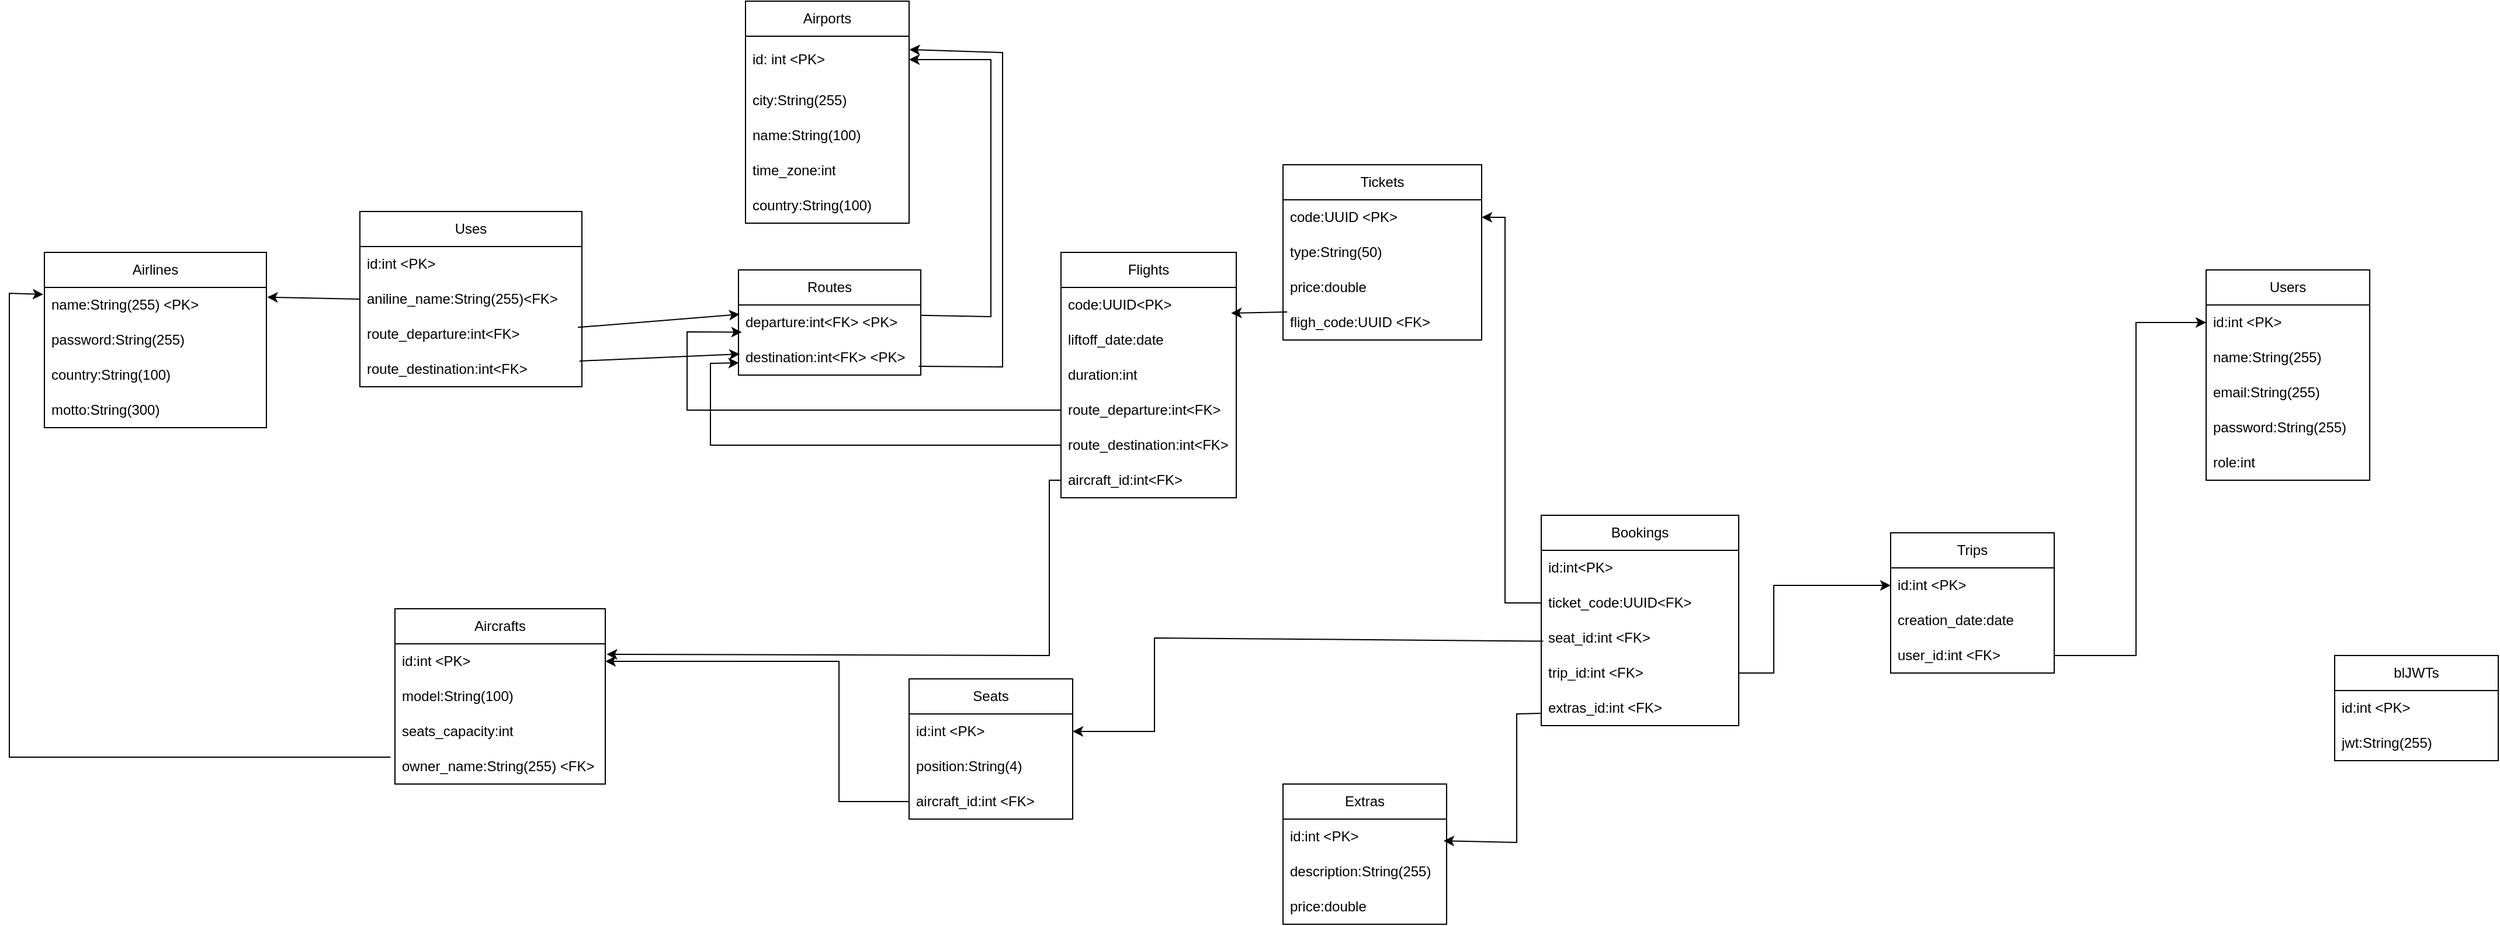 <mxfile version="27.0.3">
  <diagram name="Pagina-1" id="SnkwaN0tQogU3lnAb-OZ">
    <mxGraphModel dx="1777" dy="586" grid="1" gridSize="10" guides="1" tooltips="1" connect="1" arrows="1" fold="1" page="1" pageScale="1" pageWidth="827" pageHeight="1169" math="0" shadow="0">
      <root>
        <mxCell id="0" />
        <mxCell id="1" parent="0" />
        <mxCell id="CWl69X-RW4L_jbVbcyJP-1" value="Airlines" style="swimlane;fontStyle=0;childLayout=stackLayout;horizontal=1;startSize=30;horizontalStack=0;resizeParent=1;resizeParentMax=0;resizeLast=0;collapsible=1;marginBottom=0;whiteSpace=wrap;html=1;" parent="1" vertex="1">
          <mxGeometry x="-180" y="235" width="190" height="150" as="geometry" />
        </mxCell>
        <mxCell id="CWl69X-RW4L_jbVbcyJP-2" value="name:String(255) &amp;lt;PK&amp;gt;" style="text;strokeColor=none;fillColor=none;align=left;verticalAlign=middle;spacingLeft=4;spacingRight=4;overflow=hidden;points=[[0,0.5],[1,0.5]];portConstraint=eastwest;rotatable=0;whiteSpace=wrap;html=1;" parent="CWl69X-RW4L_jbVbcyJP-1" vertex="1">
          <mxGeometry y="30" width="190" height="30" as="geometry" />
        </mxCell>
        <mxCell id="CWl69X-RW4L_jbVbcyJP-3" value="password:String(255)" style="text;strokeColor=none;fillColor=none;align=left;verticalAlign=middle;spacingLeft=4;spacingRight=4;overflow=hidden;points=[[0,0.5],[1,0.5]];portConstraint=eastwest;rotatable=0;whiteSpace=wrap;html=1;" parent="CWl69X-RW4L_jbVbcyJP-1" vertex="1">
          <mxGeometry y="60" width="190" height="30" as="geometry" />
        </mxCell>
        <mxCell id="CWl69X-RW4L_jbVbcyJP-4" value="country:String(100)" style="text;strokeColor=none;fillColor=none;align=left;verticalAlign=middle;spacingLeft=4;spacingRight=4;overflow=hidden;points=[[0,0.5],[1,0.5]];portConstraint=eastwest;rotatable=0;whiteSpace=wrap;html=1;" parent="CWl69X-RW4L_jbVbcyJP-1" vertex="1">
          <mxGeometry y="90" width="190" height="30" as="geometry" />
        </mxCell>
        <mxCell id="CWl69X-RW4L_jbVbcyJP-92" value="motto:String(300)" style="text;strokeColor=none;fillColor=none;align=left;verticalAlign=middle;spacingLeft=4;spacingRight=4;overflow=hidden;points=[[0,0.5],[1,0.5]];portConstraint=eastwest;rotatable=0;whiteSpace=wrap;html=1;" parent="CWl69X-RW4L_jbVbcyJP-1" vertex="1">
          <mxGeometry y="120" width="190" height="30" as="geometry" />
        </mxCell>
        <mxCell id="CWl69X-RW4L_jbVbcyJP-5" value="Routes" style="swimlane;fontStyle=0;childLayout=stackLayout;horizontal=1;startSize=30;horizontalStack=0;resizeParent=1;resizeParentMax=0;resizeLast=0;collapsible=1;marginBottom=0;whiteSpace=wrap;html=1;" parent="1" vertex="1">
          <mxGeometry x="414" y="250" width="156" height="90" as="geometry" />
        </mxCell>
        <mxCell id="CWl69X-RW4L_jbVbcyJP-7" value="departure:int&amp;lt;FK&amp;gt; &amp;lt;PK&amp;gt;" style="text;strokeColor=none;fillColor=none;align=left;verticalAlign=middle;spacingLeft=4;spacingRight=4;overflow=hidden;points=[[0,0.5],[1,0.5]];portConstraint=eastwest;rotatable=0;whiteSpace=wrap;html=1;" parent="CWl69X-RW4L_jbVbcyJP-5" vertex="1">
          <mxGeometry y="30" width="156" height="30" as="geometry" />
        </mxCell>
        <mxCell id="CWl69X-RW4L_jbVbcyJP-8" value="destination:int&amp;lt;FK&amp;gt; &amp;lt;PK&amp;gt;" style="text;strokeColor=none;fillColor=none;align=left;verticalAlign=middle;spacingLeft=4;spacingRight=4;overflow=hidden;points=[[0,0.5],[1,0.5]];portConstraint=eastwest;rotatable=0;whiteSpace=wrap;html=1;" parent="CWl69X-RW4L_jbVbcyJP-5" vertex="1">
          <mxGeometry y="60" width="156" height="30" as="geometry" />
        </mxCell>
        <mxCell id="CWl69X-RW4L_jbVbcyJP-9" value="Users" style="swimlane;fontStyle=0;childLayout=stackLayout;horizontal=1;startSize=30;horizontalStack=0;resizeParent=1;resizeParentMax=0;resizeLast=0;collapsible=1;marginBottom=0;whiteSpace=wrap;html=1;" parent="1" vertex="1">
          <mxGeometry x="1670" y="250" width="140" height="180" as="geometry" />
        </mxCell>
        <mxCell id="CWl69X-RW4L_jbVbcyJP-10" value="id:int &amp;lt;PK&amp;gt;" style="text;strokeColor=none;fillColor=none;align=left;verticalAlign=middle;spacingLeft=4;spacingRight=4;overflow=hidden;points=[[0,0.5],[1,0.5]];portConstraint=eastwest;rotatable=0;whiteSpace=wrap;html=1;" parent="CWl69X-RW4L_jbVbcyJP-9" vertex="1">
          <mxGeometry y="30" width="140" height="30" as="geometry" />
        </mxCell>
        <mxCell id="CWl69X-RW4L_jbVbcyJP-11" value="name:String(255)" style="text;strokeColor=none;fillColor=none;align=left;verticalAlign=middle;spacingLeft=4;spacingRight=4;overflow=hidden;points=[[0,0.5],[1,0.5]];portConstraint=eastwest;rotatable=0;whiteSpace=wrap;html=1;" parent="CWl69X-RW4L_jbVbcyJP-9" vertex="1">
          <mxGeometry y="60" width="140" height="30" as="geometry" />
        </mxCell>
        <mxCell id="I97rUNE9fbDE2aKJuluB-2" value="email:String(255)" style="text;strokeColor=none;fillColor=none;align=left;verticalAlign=middle;spacingLeft=4;spacingRight=4;overflow=hidden;points=[[0,0.5],[1,0.5]];portConstraint=eastwest;rotatable=0;whiteSpace=wrap;html=1;" parent="CWl69X-RW4L_jbVbcyJP-9" vertex="1">
          <mxGeometry y="90" width="140" height="30" as="geometry" />
        </mxCell>
        <mxCell id="CWl69X-RW4L_jbVbcyJP-12" value="password:String(255)" style="text;strokeColor=none;fillColor=none;align=left;verticalAlign=middle;spacingLeft=4;spacingRight=4;overflow=hidden;points=[[0,0.5],[1,0.5]];portConstraint=eastwest;rotatable=0;whiteSpace=wrap;html=1;" parent="CWl69X-RW4L_jbVbcyJP-9" vertex="1">
          <mxGeometry y="120" width="140" height="30" as="geometry" />
        </mxCell>
        <mxCell id="CWl69X-RW4L_jbVbcyJP-42" value="role:int" style="text;strokeColor=none;fillColor=none;align=left;verticalAlign=middle;spacingLeft=4;spacingRight=4;overflow=hidden;points=[[0,0.5],[1,0.5]];portConstraint=eastwest;rotatable=0;whiteSpace=wrap;html=1;" parent="CWl69X-RW4L_jbVbcyJP-9" vertex="1">
          <mxGeometry y="150" width="140" height="30" as="geometry" />
        </mxCell>
        <mxCell id="CWl69X-RW4L_jbVbcyJP-13" value="Tickets" style="swimlane;fontStyle=0;childLayout=stackLayout;horizontal=1;startSize=30;horizontalStack=0;resizeParent=1;resizeParentMax=0;resizeLast=0;collapsible=1;marginBottom=0;whiteSpace=wrap;html=1;" parent="1" vertex="1">
          <mxGeometry x="880" y="160" width="170" height="150" as="geometry" />
        </mxCell>
        <mxCell id="CWl69X-RW4L_jbVbcyJP-14" value="code:UUID &amp;lt;PK&amp;gt;" style="text;strokeColor=none;fillColor=none;align=left;verticalAlign=middle;spacingLeft=4;spacingRight=4;overflow=hidden;points=[[0,0.5],[1,0.5]];portConstraint=eastwest;rotatable=0;whiteSpace=wrap;html=1;" parent="CWl69X-RW4L_jbVbcyJP-13" vertex="1">
          <mxGeometry y="30" width="170" height="30" as="geometry" />
        </mxCell>
        <mxCell id="CWl69X-RW4L_jbVbcyJP-50" value="type:String(50)" style="text;strokeColor=none;fillColor=none;align=left;verticalAlign=middle;spacingLeft=4;spacingRight=4;overflow=hidden;points=[[0,0.5],[1,0.5]];portConstraint=eastwest;rotatable=0;whiteSpace=wrap;html=1;" parent="CWl69X-RW4L_jbVbcyJP-13" vertex="1">
          <mxGeometry y="60" width="170" height="30" as="geometry" />
        </mxCell>
        <mxCell id="CWl69X-RW4L_jbVbcyJP-16" value="price:double" style="text;strokeColor=none;fillColor=none;align=left;verticalAlign=middle;spacingLeft=4;spacingRight=4;overflow=hidden;points=[[0,0.5],[1,0.5]];portConstraint=eastwest;rotatable=0;whiteSpace=wrap;html=1;" parent="CWl69X-RW4L_jbVbcyJP-13" vertex="1">
          <mxGeometry y="90" width="170" height="30" as="geometry" />
        </mxCell>
        <mxCell id="CWl69X-RW4L_jbVbcyJP-15" value="fligh_code:UUID &amp;lt;FK&amp;gt;" style="text;strokeColor=none;fillColor=none;align=left;verticalAlign=middle;spacingLeft=4;spacingRight=4;overflow=hidden;points=[[0,0.5],[1,0.5]];portConstraint=eastwest;rotatable=0;whiteSpace=wrap;html=1;" parent="CWl69X-RW4L_jbVbcyJP-13" vertex="1">
          <mxGeometry y="120" width="170" height="30" as="geometry" />
        </mxCell>
        <mxCell id="CWl69X-RW4L_jbVbcyJP-17" value="Airports" style="swimlane;fontStyle=0;childLayout=stackLayout;horizontal=1;startSize=30;horizontalStack=0;resizeParent=1;resizeParentMax=0;resizeLast=0;collapsible=1;marginBottom=0;whiteSpace=wrap;html=1;" parent="1" vertex="1">
          <mxGeometry x="420" y="20" width="140" height="190" as="geometry" />
        </mxCell>
        <mxCell id="CWl69X-RW4L_jbVbcyJP-18" value="id: int &amp;lt;PK&amp;gt;" style="text;strokeColor=none;fillColor=none;align=left;verticalAlign=middle;spacingLeft=4;spacingRight=4;overflow=hidden;points=[[0,0.5],[1,0.5]];portConstraint=eastwest;rotatable=0;whiteSpace=wrap;html=1;" parent="CWl69X-RW4L_jbVbcyJP-17" vertex="1">
          <mxGeometry y="30" width="140" height="40" as="geometry" />
        </mxCell>
        <mxCell id="CWl69X-RW4L_jbVbcyJP-19" value="city:String(255)" style="text;strokeColor=none;fillColor=none;align=left;verticalAlign=middle;spacingLeft=4;spacingRight=4;overflow=hidden;points=[[0,0.5],[1,0.5]];portConstraint=eastwest;rotatable=0;whiteSpace=wrap;html=1;" parent="CWl69X-RW4L_jbVbcyJP-17" vertex="1">
          <mxGeometry y="70" width="140" height="30" as="geometry" />
        </mxCell>
        <mxCell id="CWl69X-RW4L_jbVbcyJP-20" value="name:String(100)" style="text;strokeColor=none;fillColor=none;align=left;verticalAlign=middle;spacingLeft=4;spacingRight=4;overflow=hidden;points=[[0,0.5],[1,0.5]];portConstraint=eastwest;rotatable=0;whiteSpace=wrap;html=1;" parent="CWl69X-RW4L_jbVbcyJP-17" vertex="1">
          <mxGeometry y="100" width="140" height="30" as="geometry" />
        </mxCell>
        <mxCell id="umwa_j6ilt4zhMHuV3hs-1" value="time_zone:int" style="text;strokeColor=none;fillColor=none;align=left;verticalAlign=middle;spacingLeft=4;spacingRight=4;overflow=hidden;points=[[0,0.5],[1,0.5]];portConstraint=eastwest;rotatable=0;whiteSpace=wrap;html=1;" parent="CWl69X-RW4L_jbVbcyJP-17" vertex="1">
          <mxGeometry y="130" width="140" height="30" as="geometry" />
        </mxCell>
        <mxCell id="I97rUNE9fbDE2aKJuluB-1" value="country:String(100)" style="text;strokeColor=none;fillColor=none;align=left;verticalAlign=middle;spacingLeft=4;spacingRight=4;overflow=hidden;points=[[0,0.5],[1,0.5]];portConstraint=eastwest;rotatable=0;whiteSpace=wrap;html=1;" parent="CWl69X-RW4L_jbVbcyJP-17" vertex="1">
          <mxGeometry y="160" width="140" height="30" as="geometry" />
        </mxCell>
        <mxCell id="CWl69X-RW4L_jbVbcyJP-21" value="Flights" style="swimlane;fontStyle=0;childLayout=stackLayout;horizontal=1;startSize=30;horizontalStack=0;resizeParent=1;resizeParentMax=0;resizeLast=0;collapsible=1;marginBottom=0;whiteSpace=wrap;html=1;" parent="1" vertex="1">
          <mxGeometry x="690" y="235" width="150" height="210" as="geometry" />
        </mxCell>
        <mxCell id="CWl69X-RW4L_jbVbcyJP-22" value="code:UUID&amp;lt;PK&amp;gt;" style="text;strokeColor=none;fillColor=none;align=left;verticalAlign=middle;spacingLeft=4;spacingRight=4;overflow=hidden;points=[[0,0.5],[1,0.5]];portConstraint=eastwest;rotatable=0;whiteSpace=wrap;html=1;" parent="CWl69X-RW4L_jbVbcyJP-21" vertex="1">
          <mxGeometry y="30" width="150" height="30" as="geometry" />
        </mxCell>
        <mxCell id="CWl69X-RW4L_jbVbcyJP-23" value="liftoff_date:date" style="text;strokeColor=none;fillColor=none;align=left;verticalAlign=middle;spacingLeft=4;spacingRight=4;overflow=hidden;points=[[0,0.5],[1,0.5]];portConstraint=eastwest;rotatable=0;whiteSpace=wrap;html=1;" parent="CWl69X-RW4L_jbVbcyJP-21" vertex="1">
          <mxGeometry y="60" width="150" height="30" as="geometry" />
        </mxCell>
        <mxCell id="CWl69X-RW4L_jbVbcyJP-47" value="duration:int" style="text;strokeColor=none;fillColor=none;align=left;verticalAlign=middle;spacingLeft=4;spacingRight=4;overflow=hidden;points=[[0,0.5],[1,0.5]];portConstraint=eastwest;rotatable=0;whiteSpace=wrap;html=1;" parent="CWl69X-RW4L_jbVbcyJP-21" vertex="1">
          <mxGeometry y="90" width="150" height="30" as="geometry" />
        </mxCell>
        <mxCell id="I97rUNE9fbDE2aKJuluB-5" value="route_departure:int&amp;lt;FK&amp;gt;" style="text;strokeColor=none;fillColor=none;align=left;verticalAlign=middle;spacingLeft=4;spacingRight=4;overflow=hidden;points=[[0,0.5],[1,0.5]];portConstraint=eastwest;rotatable=0;whiteSpace=wrap;html=1;" parent="CWl69X-RW4L_jbVbcyJP-21" vertex="1">
          <mxGeometry y="120" width="150" height="30" as="geometry" />
        </mxCell>
        <mxCell id="CWl69X-RW4L_jbVbcyJP-24" value="route_destination:int&amp;lt;FK&amp;gt;" style="text;strokeColor=none;fillColor=none;align=left;verticalAlign=middle;spacingLeft=4;spacingRight=4;overflow=hidden;points=[[0,0.5],[1,0.5]];portConstraint=eastwest;rotatable=0;whiteSpace=wrap;html=1;" parent="CWl69X-RW4L_jbVbcyJP-21" vertex="1">
          <mxGeometry y="150" width="150" height="30" as="geometry" />
        </mxCell>
        <mxCell id="CWl69X-RW4L_jbVbcyJP-58" value="aircraft_id:int&amp;lt;FK&amp;gt;" style="text;strokeColor=none;fillColor=none;align=left;verticalAlign=middle;spacingLeft=4;spacingRight=4;overflow=hidden;points=[[0,0.5],[1,0.5]];portConstraint=eastwest;rotatable=0;whiteSpace=wrap;html=1;" parent="CWl69X-RW4L_jbVbcyJP-21" vertex="1">
          <mxGeometry y="180" width="150" height="30" as="geometry" />
        </mxCell>
        <mxCell id="CWl69X-RW4L_jbVbcyJP-25" value="Trips" style="swimlane;fontStyle=0;childLayout=stackLayout;horizontal=1;startSize=30;horizontalStack=0;resizeParent=1;resizeParentMax=0;resizeLast=0;collapsible=1;marginBottom=0;whiteSpace=wrap;html=1;" parent="1" vertex="1">
          <mxGeometry x="1400" y="475" width="140" height="120" as="geometry" />
        </mxCell>
        <mxCell id="CWl69X-RW4L_jbVbcyJP-26" value="id:int &amp;lt;PK&amp;gt;" style="text;strokeColor=none;fillColor=none;align=left;verticalAlign=middle;spacingLeft=4;spacingRight=4;overflow=hidden;points=[[0,0.5],[1,0.5]];portConstraint=eastwest;rotatable=0;whiteSpace=wrap;html=1;" parent="CWl69X-RW4L_jbVbcyJP-25" vertex="1">
          <mxGeometry y="30" width="140" height="30" as="geometry" />
        </mxCell>
        <mxCell id="CWl69X-RW4L_jbVbcyJP-27" value="creation_date:date" style="text;strokeColor=none;fillColor=none;align=left;verticalAlign=middle;spacingLeft=4;spacingRight=4;overflow=hidden;points=[[0,0.5],[1,0.5]];portConstraint=eastwest;rotatable=0;whiteSpace=wrap;html=1;" parent="CWl69X-RW4L_jbVbcyJP-25" vertex="1">
          <mxGeometry y="60" width="140" height="30" as="geometry" />
        </mxCell>
        <mxCell id="CWl69X-RW4L_jbVbcyJP-79" value="user_id:int &amp;lt;FK&amp;gt;" style="text;strokeColor=none;fillColor=none;align=left;verticalAlign=middle;spacingLeft=4;spacingRight=4;overflow=hidden;points=[[0,0.5],[1,0.5]];portConstraint=eastwest;rotatable=0;whiteSpace=wrap;html=1;" parent="CWl69X-RW4L_jbVbcyJP-25" vertex="1">
          <mxGeometry y="90" width="140" height="30" as="geometry" />
        </mxCell>
        <mxCell id="CWl69X-RW4L_jbVbcyJP-29" value="Seats" style="swimlane;fontStyle=0;childLayout=stackLayout;horizontal=1;startSize=30;horizontalStack=0;resizeParent=1;resizeParentMax=0;resizeLast=0;collapsible=1;marginBottom=0;whiteSpace=wrap;html=1;" parent="1" vertex="1">
          <mxGeometry x="560" y="600" width="140" height="120" as="geometry" />
        </mxCell>
        <mxCell id="CWl69X-RW4L_jbVbcyJP-30" value="id:int &amp;lt;PK&amp;gt;" style="text;strokeColor=none;fillColor=none;align=left;verticalAlign=middle;spacingLeft=4;spacingRight=4;overflow=hidden;points=[[0,0.5],[1,0.5]];portConstraint=eastwest;rotatable=0;whiteSpace=wrap;html=1;" parent="CWl69X-RW4L_jbVbcyJP-29" vertex="1">
          <mxGeometry y="30" width="140" height="30" as="geometry" />
        </mxCell>
        <mxCell id="CWl69X-RW4L_jbVbcyJP-31" value="position:String(4)" style="text;strokeColor=none;fillColor=none;align=left;verticalAlign=middle;spacingLeft=4;spacingRight=4;overflow=hidden;points=[[0,0.5],[1,0.5]];portConstraint=eastwest;rotatable=0;whiteSpace=wrap;html=1;" parent="CWl69X-RW4L_jbVbcyJP-29" vertex="1">
          <mxGeometry y="60" width="140" height="30" as="geometry" />
        </mxCell>
        <mxCell id="CWl69X-RW4L_jbVbcyJP-32" value="aircraft_id:int &amp;lt;FK&amp;gt;" style="text;strokeColor=none;fillColor=none;align=left;verticalAlign=middle;spacingLeft=4;spacingRight=4;overflow=hidden;points=[[0,0.5],[1,0.5]];portConstraint=eastwest;rotatable=0;whiteSpace=wrap;html=1;" parent="CWl69X-RW4L_jbVbcyJP-29" vertex="1">
          <mxGeometry y="90" width="140" height="30" as="geometry" />
        </mxCell>
        <mxCell id="CWl69X-RW4L_jbVbcyJP-33" value="Extras" style="swimlane;fontStyle=0;childLayout=stackLayout;horizontal=1;startSize=30;horizontalStack=0;resizeParent=1;resizeParentMax=0;resizeLast=0;collapsible=1;marginBottom=0;whiteSpace=wrap;html=1;" parent="1" vertex="1">
          <mxGeometry x="880" y="690" width="140" height="120" as="geometry" />
        </mxCell>
        <mxCell id="CWl69X-RW4L_jbVbcyJP-34" value="id:int &amp;lt;PK&amp;gt;" style="text;strokeColor=none;fillColor=none;align=left;verticalAlign=middle;spacingLeft=4;spacingRight=4;overflow=hidden;points=[[0,0.5],[1,0.5]];portConstraint=eastwest;rotatable=0;whiteSpace=wrap;html=1;" parent="CWl69X-RW4L_jbVbcyJP-33" vertex="1">
          <mxGeometry y="30" width="140" height="30" as="geometry" />
        </mxCell>
        <mxCell id="CWl69X-RW4L_jbVbcyJP-35" value="description:String(255)" style="text;strokeColor=none;fillColor=none;align=left;verticalAlign=middle;spacingLeft=4;spacingRight=4;overflow=hidden;points=[[0,0.5],[1,0.5]];portConstraint=eastwest;rotatable=0;whiteSpace=wrap;html=1;" parent="CWl69X-RW4L_jbVbcyJP-33" vertex="1">
          <mxGeometry y="60" width="140" height="30" as="geometry" />
        </mxCell>
        <mxCell id="CWl69X-RW4L_jbVbcyJP-36" value="price:double" style="text;strokeColor=none;fillColor=none;align=left;verticalAlign=middle;spacingLeft=4;spacingRight=4;overflow=hidden;points=[[0,0.5],[1,0.5]];portConstraint=eastwest;rotatable=0;whiteSpace=wrap;html=1;" parent="CWl69X-RW4L_jbVbcyJP-33" vertex="1">
          <mxGeometry y="90" width="140" height="30" as="geometry" />
        </mxCell>
        <mxCell id="CWl69X-RW4L_jbVbcyJP-37" value="Aircrafts" style="swimlane;fontStyle=0;childLayout=stackLayout;horizontal=1;startSize=30;horizontalStack=0;resizeParent=1;resizeParentMax=0;resizeLast=0;collapsible=1;marginBottom=0;whiteSpace=wrap;html=1;" parent="1" vertex="1">
          <mxGeometry x="120" y="540" width="180" height="150" as="geometry" />
        </mxCell>
        <mxCell id="CWl69X-RW4L_jbVbcyJP-38" value="id:int &amp;lt;PK&amp;gt;" style="text;strokeColor=none;fillColor=none;align=left;verticalAlign=middle;spacingLeft=4;spacingRight=4;overflow=hidden;points=[[0,0.5],[1,0.5]];portConstraint=eastwest;rotatable=0;whiteSpace=wrap;html=1;" parent="CWl69X-RW4L_jbVbcyJP-37" vertex="1">
          <mxGeometry y="30" width="180" height="30" as="geometry" />
        </mxCell>
        <mxCell id="CWl69X-RW4L_jbVbcyJP-39" value="model:String(100)" style="text;strokeColor=none;fillColor=none;align=left;verticalAlign=middle;spacingLeft=4;spacingRight=4;overflow=hidden;points=[[0,0.5],[1,0.5]];portConstraint=eastwest;rotatable=0;whiteSpace=wrap;html=1;" parent="CWl69X-RW4L_jbVbcyJP-37" vertex="1">
          <mxGeometry y="60" width="180" height="30" as="geometry" />
        </mxCell>
        <mxCell id="CWl69X-RW4L_jbVbcyJP-44" value="seats_capacity:int" style="text;strokeColor=none;fillColor=none;align=left;verticalAlign=middle;spacingLeft=4;spacingRight=4;overflow=hidden;points=[[0,0.5],[1,0.5]];portConstraint=eastwest;rotatable=0;whiteSpace=wrap;html=1;" parent="CWl69X-RW4L_jbVbcyJP-37" vertex="1">
          <mxGeometry y="90" width="180" height="30" as="geometry" />
        </mxCell>
        <mxCell id="CWl69X-RW4L_jbVbcyJP-40" value="owner_name:String(255) &amp;lt;FK&amp;gt;" style="text;strokeColor=none;fillColor=none;align=left;verticalAlign=middle;spacingLeft=4;spacingRight=4;overflow=hidden;points=[[0,0.5],[1,0.5]];portConstraint=eastwest;rotatable=0;whiteSpace=wrap;html=1;" parent="CWl69X-RW4L_jbVbcyJP-37" vertex="1">
          <mxGeometry y="120" width="180" height="30" as="geometry" />
        </mxCell>
        <mxCell id="CWl69X-RW4L_jbVbcyJP-54" value="" style="endArrow=classic;html=1;rounded=0;exitX=1;exitY=0.295;exitDx=0;exitDy=0;exitPerimeter=0;entryX=1;entryY=0.5;entryDx=0;entryDy=0;" parent="1" source="CWl69X-RW4L_jbVbcyJP-7" target="CWl69X-RW4L_jbVbcyJP-18" edge="1">
          <mxGeometry width="50" height="50" relative="1" as="geometry">
            <mxPoint x="580" y="255" as="sourcePoint" />
            <mxPoint x="630" y="205" as="targetPoint" />
            <Array as="points">
              <mxPoint x="630" y="290" />
              <mxPoint x="630" y="70" />
            </Array>
          </mxGeometry>
        </mxCell>
        <mxCell id="CWl69X-RW4L_jbVbcyJP-55" value="" style="endArrow=classic;html=1;rounded=0;entryX=1.002;entryY=0.286;entryDx=0;entryDy=0;entryPerimeter=0;exitX=0.989;exitY=0.75;exitDx=0;exitDy=0;exitPerimeter=0;" parent="1" source="CWl69X-RW4L_jbVbcyJP-8" target="CWl69X-RW4L_jbVbcyJP-18" edge="1">
          <mxGeometry width="50" height="50" relative="1" as="geometry">
            <mxPoint x="553" y="350" as="sourcePoint" />
            <mxPoint x="554" y="64" as="targetPoint" />
            <Array as="points">
              <mxPoint x="640" y="333" />
              <mxPoint x="640" y="64" />
            </Array>
          </mxGeometry>
        </mxCell>
        <mxCell id="CWl69X-RW4L_jbVbcyJP-56" value="" style="endArrow=classic;html=1;rounded=0;exitX=-0.021;exitY=0.233;exitDx=0;exitDy=0;entryX=-0.005;entryY=0.2;entryDx=0;entryDy=0;exitPerimeter=0;entryPerimeter=0;" parent="1" source="CWl69X-RW4L_jbVbcyJP-40" target="CWl69X-RW4L_jbVbcyJP-2" edge="1">
          <mxGeometry width="50" height="50" relative="1" as="geometry">
            <mxPoint x="140" y="670.01" as="sourcePoint" />
            <mxPoint x="-200" y="270" as="targetPoint" />
            <Array as="points">
              <mxPoint x="-210" y="667" />
              <mxPoint x="-210" y="270" />
            </Array>
          </mxGeometry>
        </mxCell>
        <mxCell id="CWl69X-RW4L_jbVbcyJP-57" value="" style="endArrow=classic;html=1;rounded=0;exitX=0;exitY=0.5;exitDx=0;exitDy=0;entryX=1;entryY=0.5;entryDx=0;entryDy=0;" parent="1" source="CWl69X-RW4L_jbVbcyJP-32" target="CWl69X-RW4L_jbVbcyJP-38" edge="1">
          <mxGeometry width="50" height="50" relative="1" as="geometry">
            <mxPoint x="350" y="600" as="sourcePoint" />
            <mxPoint x="400" y="550" as="targetPoint" />
            <Array as="points">
              <mxPoint x="500" y="705" />
              <mxPoint x="500" y="585" />
            </Array>
          </mxGeometry>
        </mxCell>
        <mxCell id="CWl69X-RW4L_jbVbcyJP-59" value="" style="endArrow=classic;html=1;rounded=0;exitX=0;exitY=0.5;exitDx=0;exitDy=0;entryX=1.007;entryY=0.3;entryDx=0;entryDy=0;entryPerimeter=0;" parent="1" source="CWl69X-RW4L_jbVbcyJP-58" target="CWl69X-RW4L_jbVbcyJP-38" edge="1">
          <mxGeometry width="50" height="50" relative="1" as="geometry">
            <mxPoint x="480" y="480" as="sourcePoint" />
            <mxPoint x="530" y="430" as="targetPoint" />
            <Array as="points">
              <mxPoint x="680" y="430" />
              <mxPoint x="680" y="580" />
            </Array>
          </mxGeometry>
        </mxCell>
        <mxCell id="CWl69X-RW4L_jbVbcyJP-60" value="" style="endArrow=classic;html=1;rounded=0;exitX=0;exitY=0.5;exitDx=0;exitDy=0;entryX=0.002;entryY=0.652;entryDx=0;entryDy=0;entryPerimeter=0;" parent="1" source="CWl69X-RW4L_jbVbcyJP-24" target="CWl69X-RW4L_jbVbcyJP-8" edge="1">
          <mxGeometry width="50" height="50" relative="1" as="geometry">
            <mxPoint x="540" y="460" as="sourcePoint" />
            <mxPoint x="414" y="295" as="targetPoint" />
            <Array as="points">
              <mxPoint x="390" y="400" />
              <mxPoint x="390" y="330" />
            </Array>
          </mxGeometry>
        </mxCell>
        <mxCell id="CWl69X-RW4L_jbVbcyJP-61" value="Uses" style="swimlane;fontStyle=0;childLayout=stackLayout;horizontal=1;startSize=30;horizontalStack=0;resizeParent=1;resizeParentMax=0;resizeLast=0;collapsible=1;marginBottom=0;whiteSpace=wrap;html=1;" parent="1" vertex="1">
          <mxGeometry x="90" y="200" width="190" height="150" as="geometry" />
        </mxCell>
        <mxCell id="CWl69X-RW4L_jbVbcyJP-62" value="id:int &amp;lt;PK&amp;gt;" style="text;strokeColor=none;fillColor=none;align=left;verticalAlign=middle;spacingLeft=4;spacingRight=4;overflow=hidden;points=[[0,0.5],[1,0.5]];portConstraint=eastwest;rotatable=0;whiteSpace=wrap;html=1;" parent="CWl69X-RW4L_jbVbcyJP-61" vertex="1">
          <mxGeometry y="30" width="190" height="30" as="geometry" />
        </mxCell>
        <mxCell id="CWl69X-RW4L_jbVbcyJP-63" value="aniline_name:String(255)&amp;lt;FK&amp;gt;" style="text;strokeColor=none;fillColor=none;align=left;verticalAlign=middle;spacingLeft=4;spacingRight=4;overflow=hidden;points=[[0,0.5],[1,0.5]];portConstraint=eastwest;rotatable=0;whiteSpace=wrap;html=1;" parent="CWl69X-RW4L_jbVbcyJP-61" vertex="1">
          <mxGeometry y="60" width="190" height="30" as="geometry" />
        </mxCell>
        <mxCell id="CWl69X-RW4L_jbVbcyJP-64" value="route_departure:int&amp;lt;FK&amp;gt;" style="text;strokeColor=none;fillColor=none;align=left;verticalAlign=middle;spacingLeft=4;spacingRight=4;overflow=hidden;points=[[0,0.5],[1,0.5]];portConstraint=eastwest;rotatable=0;whiteSpace=wrap;html=1;" parent="CWl69X-RW4L_jbVbcyJP-61" vertex="1">
          <mxGeometry y="90" width="190" height="30" as="geometry" />
        </mxCell>
        <mxCell id="I97rUNE9fbDE2aKJuluB-3" value="route_destination:int&amp;lt;FK&amp;gt;" style="text;strokeColor=none;fillColor=none;align=left;verticalAlign=middle;spacingLeft=4;spacingRight=4;overflow=hidden;points=[[0,0.5],[1,0.5]];portConstraint=eastwest;rotatable=0;whiteSpace=wrap;html=1;" parent="CWl69X-RW4L_jbVbcyJP-61" vertex="1">
          <mxGeometry y="120" width="190" height="30" as="geometry" />
        </mxCell>
        <mxCell id="CWl69X-RW4L_jbVbcyJP-65" value="" style="endArrow=classic;html=1;rounded=0;exitX=0;exitY=0.5;exitDx=0;exitDy=0;entryX=1.004;entryY=0.278;entryDx=0;entryDy=0;entryPerimeter=0;" parent="1" source="CWl69X-RW4L_jbVbcyJP-63" target="CWl69X-RW4L_jbVbcyJP-2" edge="1">
          <mxGeometry width="50" height="50" relative="1" as="geometry">
            <mxPoint x="190" y="460" as="sourcePoint" />
            <mxPoint x="10" y="280" as="targetPoint" />
          </mxGeometry>
        </mxCell>
        <mxCell id="CWl69X-RW4L_jbVbcyJP-66" value="" style="endArrow=classic;html=1;rounded=0;entryX=0.007;entryY=0.267;entryDx=0;entryDy=0;entryPerimeter=0;exitX=0.982;exitY=0.306;exitDx=0;exitDy=0;exitPerimeter=0;" parent="1" source="CWl69X-RW4L_jbVbcyJP-64" edge="1">
          <mxGeometry width="50" height="50" relative="1" as="geometry">
            <mxPoint x="280" y="305" as="sourcePoint" />
            <mxPoint x="414.98" y="288.01" as="targetPoint" />
          </mxGeometry>
        </mxCell>
        <mxCell id="CWl69X-RW4L_jbVbcyJP-78" value="" style="endArrow=classic;html=1;rounded=0;exitX=0.021;exitY=0.2;exitDx=0;exitDy=0;exitPerimeter=0;entryX=0.971;entryY=0.733;entryDx=0;entryDy=0;entryPerimeter=0;" parent="1" source="CWl69X-RW4L_jbVbcyJP-15" target="CWl69X-RW4L_jbVbcyJP-22" edge="1">
          <mxGeometry width="50" height="50" relative="1" as="geometry">
            <mxPoint x="910" y="530" as="sourcePoint" />
            <mxPoint x="960" y="480" as="targetPoint" />
          </mxGeometry>
        </mxCell>
        <mxCell id="CWl69X-RW4L_jbVbcyJP-81" value="Bookings" style="swimlane;fontStyle=0;childLayout=stackLayout;horizontal=1;startSize=30;horizontalStack=0;resizeParent=1;resizeParentMax=0;resizeLast=0;collapsible=1;marginBottom=0;whiteSpace=wrap;html=1;" parent="1" vertex="1">
          <mxGeometry x="1101" y="460" width="169" height="180" as="geometry" />
        </mxCell>
        <mxCell id="CWl69X-RW4L_jbVbcyJP-82" value="id:int&amp;lt;PK&amp;gt;" style="text;strokeColor=none;fillColor=none;align=left;verticalAlign=middle;spacingLeft=4;spacingRight=4;overflow=hidden;points=[[0,0.5],[1,0.5]];portConstraint=eastwest;rotatable=0;whiteSpace=wrap;html=1;" parent="CWl69X-RW4L_jbVbcyJP-81" vertex="1">
          <mxGeometry y="30" width="169" height="30" as="geometry" />
        </mxCell>
        <mxCell id="CWl69X-RW4L_jbVbcyJP-84" value="ticket_code:UUID&amp;lt;FK&amp;gt;" style="text;strokeColor=none;fillColor=none;align=left;verticalAlign=middle;spacingLeft=4;spacingRight=4;overflow=hidden;points=[[0,0.5],[1,0.5]];portConstraint=eastwest;rotatable=0;whiteSpace=wrap;html=1;" parent="CWl69X-RW4L_jbVbcyJP-81" vertex="1">
          <mxGeometry y="60" width="169" height="30" as="geometry" />
        </mxCell>
        <mxCell id="CWl69X-RW4L_jbVbcyJP-83" value="seat_id:int &amp;lt;FK&amp;gt;" style="text;strokeColor=none;fillColor=none;align=left;verticalAlign=middle;spacingLeft=4;spacingRight=4;overflow=hidden;points=[[0,0.5],[1,0.5]];portConstraint=eastwest;rotatable=0;whiteSpace=wrap;html=1;" parent="CWl69X-RW4L_jbVbcyJP-81" vertex="1">
          <mxGeometry y="90" width="169" height="30" as="geometry" />
        </mxCell>
        <mxCell id="CWl69X-RW4L_jbVbcyJP-85" value="trip_id:int &amp;lt;FK&amp;gt;" style="text;strokeColor=none;fillColor=none;align=left;verticalAlign=middle;spacingLeft=4;spacingRight=4;overflow=hidden;points=[[0,0.5],[1,0.5]];portConstraint=eastwest;rotatable=0;whiteSpace=wrap;html=1;" parent="CWl69X-RW4L_jbVbcyJP-81" vertex="1">
          <mxGeometry y="120" width="169" height="30" as="geometry" />
        </mxCell>
        <mxCell id="CWl69X-RW4L_jbVbcyJP-86" value="extras_id:int &amp;lt;FK&amp;gt;" style="text;strokeColor=none;fillColor=none;align=left;verticalAlign=middle;spacingLeft=4;spacingRight=4;overflow=hidden;points=[[0,0.5],[1,0.5]];portConstraint=eastwest;rotatable=0;whiteSpace=wrap;html=1;" parent="CWl69X-RW4L_jbVbcyJP-81" vertex="1">
          <mxGeometry y="150" width="169" height="30" as="geometry" />
        </mxCell>
        <mxCell id="CWl69X-RW4L_jbVbcyJP-87" value="" style="endArrow=classic;html=1;rounded=0;exitX=0.01;exitY=0.593;exitDx=0;exitDy=0;exitPerimeter=0;entryX=1;entryY=0.5;entryDx=0;entryDy=0;" parent="1" source="CWl69X-RW4L_jbVbcyJP-83" target="CWl69X-RW4L_jbVbcyJP-30" edge="1">
          <mxGeometry width="50" height="50" relative="1" as="geometry">
            <mxPoint x="930" y="610" as="sourcePoint" />
            <mxPoint x="980" y="560" as="targetPoint" />
            <Array as="points">
              <mxPoint x="770" y="565" />
              <mxPoint x="770" y="645" />
            </Array>
          </mxGeometry>
        </mxCell>
        <mxCell id="CWl69X-RW4L_jbVbcyJP-88" value="" style="endArrow=classic;html=1;rounded=0;exitX=0;exitY=0.5;exitDx=0;exitDy=0;entryX=1;entryY=0.5;entryDx=0;entryDy=0;" parent="1" source="CWl69X-RW4L_jbVbcyJP-84" target="CWl69X-RW4L_jbVbcyJP-14" edge="1">
          <mxGeometry width="50" height="50" relative="1" as="geometry">
            <mxPoint x="1010" y="540" as="sourcePoint" />
            <mxPoint x="1200" y="230" as="targetPoint" />
            <Array as="points">
              <mxPoint x="1070" y="535" />
              <mxPoint x="1070" y="205" />
            </Array>
          </mxGeometry>
        </mxCell>
        <mxCell id="CWl69X-RW4L_jbVbcyJP-89" value="" style="endArrow=classic;html=1;rounded=0;exitX=1;exitY=0.5;exitDx=0;exitDy=0;entryX=0;entryY=0.5;entryDx=0;entryDy=0;" parent="1" source="CWl69X-RW4L_jbVbcyJP-79" target="CWl69X-RW4L_jbVbcyJP-10" edge="1">
          <mxGeometry width="50" height="50" relative="1" as="geometry">
            <mxPoint x="1250" y="490" as="sourcePoint" />
            <mxPoint x="1300" y="440" as="targetPoint" />
            <Array as="points">
              <mxPoint x="1610" y="580" />
              <mxPoint x="1610" y="295" />
            </Array>
          </mxGeometry>
        </mxCell>
        <mxCell id="CWl69X-RW4L_jbVbcyJP-90" value="" style="endArrow=classic;html=1;rounded=0;exitX=1;exitY=0.5;exitDx=0;exitDy=0;entryX=0;entryY=0.5;entryDx=0;entryDy=0;" parent="1" source="CWl69X-RW4L_jbVbcyJP-85" target="CWl69X-RW4L_jbVbcyJP-26" edge="1">
          <mxGeometry width="50" height="50" relative="1" as="geometry">
            <mxPoint x="1400" y="610" as="sourcePoint" />
            <mxPoint x="1290" y="440" as="targetPoint" />
            <Array as="points">
              <mxPoint x="1300" y="595" />
              <mxPoint x="1300" y="520" />
            </Array>
          </mxGeometry>
        </mxCell>
        <mxCell id="CWl69X-RW4L_jbVbcyJP-91" value="" style="endArrow=classic;html=1;rounded=0;exitX=-0.004;exitY=0.651;exitDx=0;exitDy=0;exitPerimeter=0;entryX=0.982;entryY=0.619;entryDx=0;entryDy=0;entryPerimeter=0;" parent="1" source="CWl69X-RW4L_jbVbcyJP-86" target="CWl69X-RW4L_jbVbcyJP-34" edge="1">
          <mxGeometry width="50" height="50" relative="1" as="geometry">
            <mxPoint x="1060" y="620" as="sourcePoint" />
            <mxPoint x="1110" y="570" as="targetPoint" />
            <Array as="points">
              <mxPoint x="1080" y="630" />
              <mxPoint x="1080" y="740" />
            </Array>
          </mxGeometry>
        </mxCell>
        <mxCell id="I97rUNE9fbDE2aKJuluB-4" value="" style="endArrow=classic;html=1;rounded=0;exitX=0.989;exitY=0.267;exitDx=0;exitDy=0;exitPerimeter=0;entryX=0.007;entryY=0.4;entryDx=0;entryDy=0;entryPerimeter=0;" parent="1" source="I97rUNE9fbDE2aKJuluB-3" target="CWl69X-RW4L_jbVbcyJP-8" edge="1">
          <mxGeometry width="50" height="50" relative="1" as="geometry">
            <mxPoint x="280" y="330" as="sourcePoint" />
            <mxPoint x="410" y="320" as="targetPoint" />
          </mxGeometry>
        </mxCell>
        <mxCell id="I97rUNE9fbDE2aKJuluB-7" value="" style="endArrow=classic;html=1;rounded=0;entryX=0.018;entryY=0.776;entryDx=0;entryDy=0;entryPerimeter=0;" parent="1" source="I97rUNE9fbDE2aKJuluB-5" target="CWl69X-RW4L_jbVbcyJP-7" edge="1">
          <mxGeometry width="50" height="50" relative="1" as="geometry">
            <mxPoint x="690" y="380" as="sourcePoint" />
            <mxPoint x="414" y="310" as="targetPoint" />
            <Array as="points">
              <mxPoint x="370" y="370" />
              <mxPoint x="370" y="303" />
            </Array>
          </mxGeometry>
        </mxCell>
        <mxCell id="7qZlyC_AMuUR_JP2AyVa-1" value="blJWTs" style="swimlane;fontStyle=0;childLayout=stackLayout;horizontal=1;startSize=30;horizontalStack=0;resizeParent=1;resizeParentMax=0;resizeLast=0;collapsible=1;marginBottom=0;whiteSpace=wrap;html=1;" vertex="1" parent="1">
          <mxGeometry x="1780" y="580" width="140" height="90" as="geometry" />
        </mxCell>
        <mxCell id="7qZlyC_AMuUR_JP2AyVa-2" value="id:int &amp;lt;PK&amp;gt;" style="text;strokeColor=none;fillColor=none;align=left;verticalAlign=middle;spacingLeft=4;spacingRight=4;overflow=hidden;points=[[0,0.5],[1,0.5]];portConstraint=eastwest;rotatable=0;whiteSpace=wrap;html=1;" vertex="1" parent="7qZlyC_AMuUR_JP2AyVa-1">
          <mxGeometry y="30" width="140" height="30" as="geometry" />
        </mxCell>
        <mxCell id="7qZlyC_AMuUR_JP2AyVa-4" value="jwt:String(255)" style="text;strokeColor=none;fillColor=none;align=left;verticalAlign=middle;spacingLeft=4;spacingRight=4;overflow=hidden;points=[[0,0.5],[1,0.5]];portConstraint=eastwest;rotatable=0;whiteSpace=wrap;html=1;" vertex="1" parent="7qZlyC_AMuUR_JP2AyVa-1">
          <mxGeometry y="60" width="140" height="30" as="geometry" />
        </mxCell>
      </root>
    </mxGraphModel>
  </diagram>
</mxfile>
